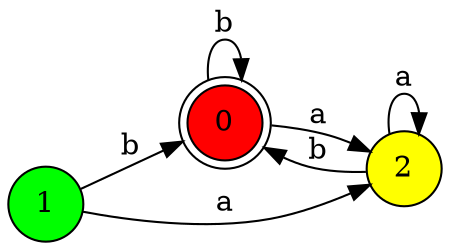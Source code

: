 digraph {
	rankdir=LR
	12 [label=0 fillcolor=red shape=doublecircle style=filled]
	4 [label=1 fillcolor=green shape=circle style=filled]
	5 [label=2 fillcolor=yellow shape=circle style=filled]
	4 -> 5 [label=a]
	4 -> 12 [label=b]
	5 -> 5 [label=a]
	5 -> 12 [label=b]
	12 -> 5 [label=a]
	12 -> 12 [label=b]
}

